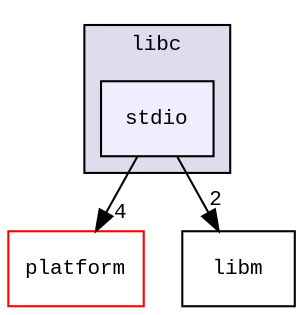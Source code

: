 digraph "src/libc/stdio" {
  compound=true
  node [ fontsize="10", fontname="CourierNew"];
  edge [ labelfontsize="10", labelfontname="CourierNew"];
  subgraph clusterdir_ee3448fa1dc3d93b4fb7d6fba5be0d5c {
    graph [ bgcolor="#ddddee", pencolor="black", label="libc" fontname="CourierNew", fontsize="10", URL="dir_ee3448fa1dc3d93b4fb7d6fba5be0d5c.html"]
  dir_6471001d211cae8b3a32f474081562f6 [shape=box, label="stdio", style="filled", fillcolor="#eeeeff", pencolor="black", URL="dir_6471001d211cae8b3a32f474081562f6.html"];
  }
  dir_4b68c2fef3e151b6b93d5e93b14f1857 [shape=box label="platform" fillcolor="white" style="filled" color="red" URL="dir_4b68c2fef3e151b6b93d5e93b14f1857.html"];
  dir_12b6b4e68df6123aa22b907b40936293 [shape=box label="libm" URL="dir_12b6b4e68df6123aa22b907b40936293.html"];
  dir_6471001d211cae8b3a32f474081562f6->dir_4b68c2fef3e151b6b93d5e93b14f1857 [headlabel="4", labeldistance=1.5 headhref="dir_000009_000026.html"];
  dir_6471001d211cae8b3a32f474081562f6->dir_12b6b4e68df6123aa22b907b40936293 [headlabel="2", labeldistance=1.5 headhref="dir_000009_000016.html"];
}
